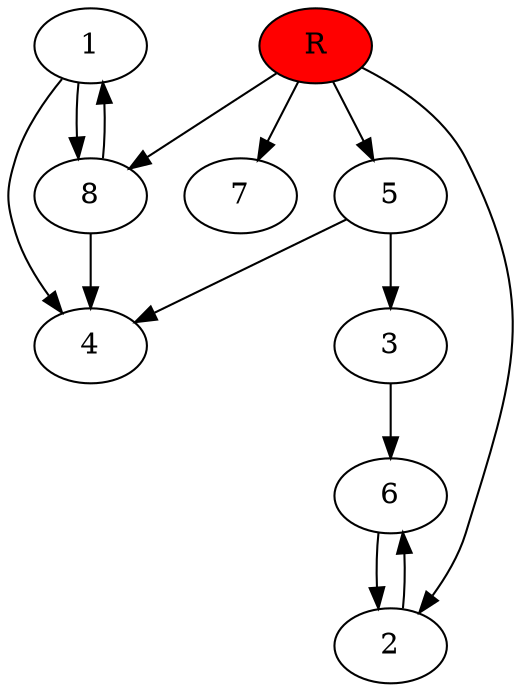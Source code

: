 digraph prb11759 {
	1
	2
	3
	4
	5
	6
	7
	8
	R [fillcolor="#ff0000" style=filled]
	1 -> 4
	1 -> 8
	2 -> 6
	3 -> 6
	5 -> 3
	5 -> 4
	6 -> 2
	8 -> 1
	8 -> 4
	R -> 2
	R -> 5
	R -> 7
	R -> 8
}
